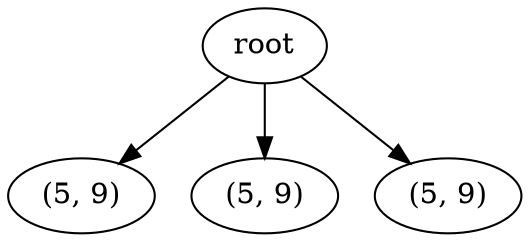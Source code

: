 digraph {root;
1045477616 [label="(5, 9)"];
root->1045477616;
1045477744 [label="(5, 9)"];
root->1045477744;
1045477680 [label="(5, 9)"];
root->1045477680;
}